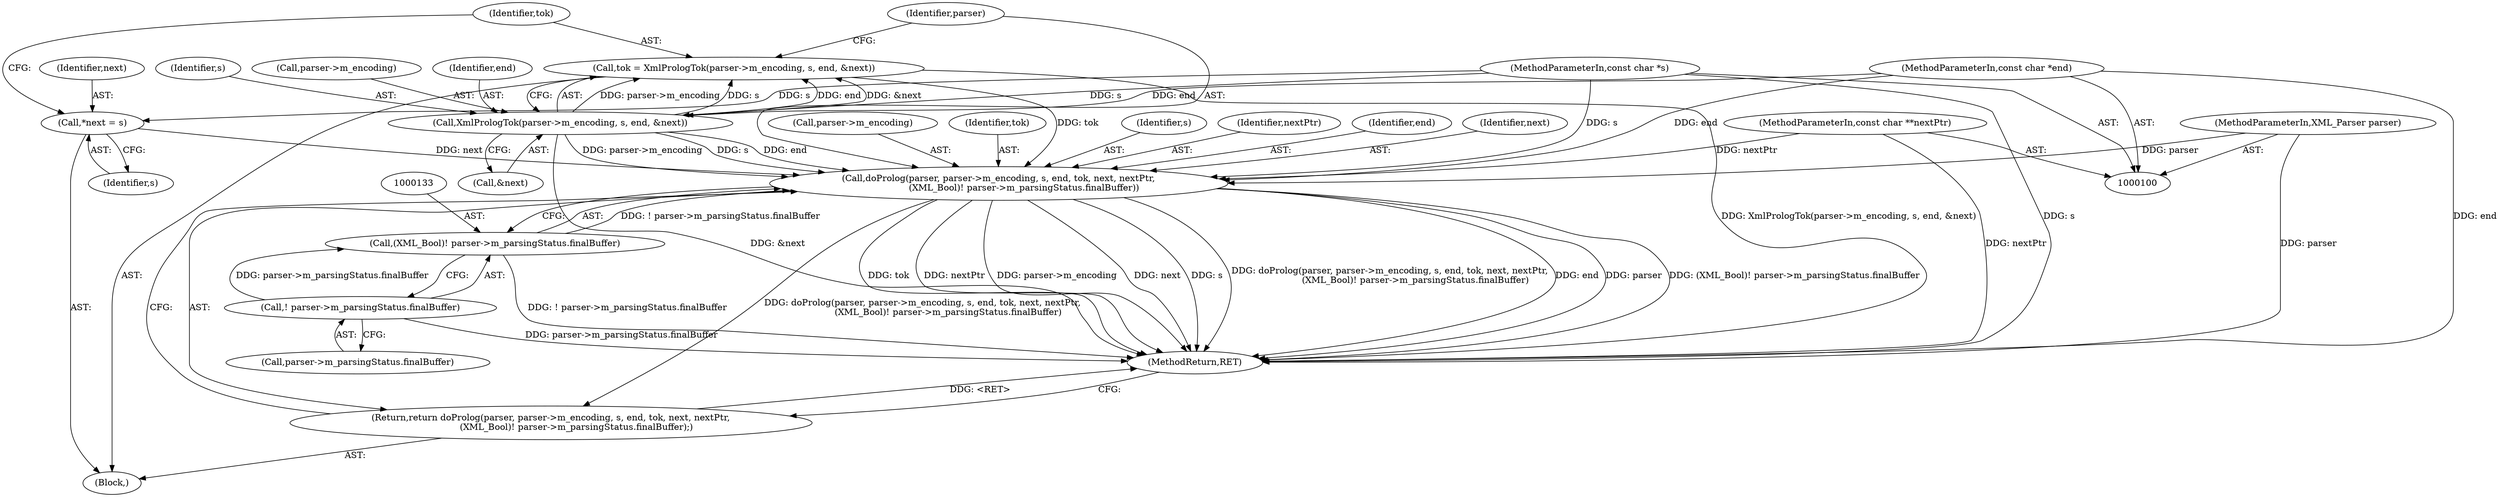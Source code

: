 digraph "1_libexpat_c20b758c332d9a13afbbb276d30db1d183a85d43_3@pointer" {
"1000122" [label="(Call,doProlog(parser, parser->m_encoding, s, end, tok, next, nextPtr,\n                  (XML_Bool)! parser->m_parsingStatus.finalBuffer))"];
"1000101" [label="(MethodParameterIn,XML_Parser parser)"];
"1000113" [label="(Call,XmlPrologTok(parser->m_encoding, s, end, &next))"];
"1000102" [label="(MethodParameterIn,const char *s)"];
"1000103" [label="(MethodParameterIn,const char *end)"];
"1000111" [label="(Call,tok = XmlPrologTok(parser->m_encoding, s, end, &next))"];
"1000107" [label="(Call,*next = s)"];
"1000104" [label="(MethodParameterIn,const char **nextPtr)"];
"1000132" [label="(Call,(XML_Bool)! parser->m_parsingStatus.finalBuffer)"];
"1000134" [label="(Call,! parser->m_parsingStatus.finalBuffer)"];
"1000121" [label="(Return,return doProlog(parser, parser->m_encoding, s, end, tok, next, nextPtr,\n                  (XML_Bool)! parser->m_parsingStatus.finalBuffer);)"];
"1000113" [label="(Call,XmlPrologTok(parser->m_encoding, s, end, &next))"];
"1000104" [label="(MethodParameterIn,const char **nextPtr)"];
"1000105" [label="(Block,)"];
"1000101" [label="(MethodParameterIn,XML_Parser parser)"];
"1000135" [label="(Call,parser->m_parsingStatus.finalBuffer)"];
"1000124" [label="(Call,parser->m_encoding)"];
"1000119" [label="(Call,&next)"];
"1000103" [label="(MethodParameterIn,const char *end)"];
"1000134" [label="(Call,! parser->m_parsingStatus.finalBuffer)"];
"1000129" [label="(Identifier,tok)"];
"1000123" [label="(Identifier,parser)"];
"1000127" [label="(Identifier,s)"];
"1000121" [label="(Return,return doProlog(parser, parser->m_encoding, s, end, tok, next, nextPtr,\n                  (XML_Bool)! parser->m_parsingStatus.finalBuffer);)"];
"1000111" [label="(Call,tok = XmlPrologTok(parser->m_encoding, s, end, &next))"];
"1000131" [label="(Identifier,nextPtr)"];
"1000108" [label="(Identifier,next)"];
"1000117" [label="(Identifier,s)"];
"1000128" [label="(Identifier,end)"];
"1000140" [label="(MethodReturn,RET)"];
"1000122" [label="(Call,doProlog(parser, parser->m_encoding, s, end, tok, next, nextPtr,\n                  (XML_Bool)! parser->m_parsingStatus.finalBuffer))"];
"1000102" [label="(MethodParameterIn,const char *s)"];
"1000114" [label="(Call,parser->m_encoding)"];
"1000132" [label="(Call,(XML_Bool)! parser->m_parsingStatus.finalBuffer)"];
"1000112" [label="(Identifier,tok)"];
"1000107" [label="(Call,*next = s)"];
"1000130" [label="(Identifier,next)"];
"1000118" [label="(Identifier,end)"];
"1000109" [label="(Identifier,s)"];
"1000122" -> "1000121"  [label="AST: "];
"1000122" -> "1000132"  [label="CFG: "];
"1000123" -> "1000122"  [label="AST: "];
"1000124" -> "1000122"  [label="AST: "];
"1000127" -> "1000122"  [label="AST: "];
"1000128" -> "1000122"  [label="AST: "];
"1000129" -> "1000122"  [label="AST: "];
"1000130" -> "1000122"  [label="AST: "];
"1000131" -> "1000122"  [label="AST: "];
"1000132" -> "1000122"  [label="AST: "];
"1000121" -> "1000122"  [label="CFG: "];
"1000122" -> "1000140"  [label="DDG: next"];
"1000122" -> "1000140"  [label="DDG: s"];
"1000122" -> "1000140"  [label="DDG: doProlog(parser, parser->m_encoding, s, end, tok, next, nextPtr,\n                  (XML_Bool)! parser->m_parsingStatus.finalBuffer)"];
"1000122" -> "1000140"  [label="DDG: end"];
"1000122" -> "1000140"  [label="DDG: parser"];
"1000122" -> "1000140"  [label="DDG: (XML_Bool)! parser->m_parsingStatus.finalBuffer"];
"1000122" -> "1000140"  [label="DDG: tok"];
"1000122" -> "1000140"  [label="DDG: nextPtr"];
"1000122" -> "1000140"  [label="DDG: parser->m_encoding"];
"1000122" -> "1000121"  [label="DDG: doProlog(parser, parser->m_encoding, s, end, tok, next, nextPtr,\n                  (XML_Bool)! parser->m_parsingStatus.finalBuffer)"];
"1000101" -> "1000122"  [label="DDG: parser"];
"1000113" -> "1000122"  [label="DDG: parser->m_encoding"];
"1000113" -> "1000122"  [label="DDG: s"];
"1000113" -> "1000122"  [label="DDG: end"];
"1000102" -> "1000122"  [label="DDG: s"];
"1000103" -> "1000122"  [label="DDG: end"];
"1000111" -> "1000122"  [label="DDG: tok"];
"1000107" -> "1000122"  [label="DDG: next"];
"1000104" -> "1000122"  [label="DDG: nextPtr"];
"1000132" -> "1000122"  [label="DDG: ! parser->m_parsingStatus.finalBuffer"];
"1000101" -> "1000100"  [label="AST: "];
"1000101" -> "1000140"  [label="DDG: parser"];
"1000113" -> "1000111"  [label="AST: "];
"1000113" -> "1000119"  [label="CFG: "];
"1000114" -> "1000113"  [label="AST: "];
"1000117" -> "1000113"  [label="AST: "];
"1000118" -> "1000113"  [label="AST: "];
"1000119" -> "1000113"  [label="AST: "];
"1000111" -> "1000113"  [label="CFG: "];
"1000113" -> "1000140"  [label="DDG: &next"];
"1000113" -> "1000111"  [label="DDG: parser->m_encoding"];
"1000113" -> "1000111"  [label="DDG: s"];
"1000113" -> "1000111"  [label="DDG: end"];
"1000113" -> "1000111"  [label="DDG: &next"];
"1000102" -> "1000113"  [label="DDG: s"];
"1000103" -> "1000113"  [label="DDG: end"];
"1000102" -> "1000100"  [label="AST: "];
"1000102" -> "1000140"  [label="DDG: s"];
"1000102" -> "1000107"  [label="DDG: s"];
"1000103" -> "1000100"  [label="AST: "];
"1000103" -> "1000140"  [label="DDG: end"];
"1000111" -> "1000105"  [label="AST: "];
"1000112" -> "1000111"  [label="AST: "];
"1000123" -> "1000111"  [label="CFG: "];
"1000111" -> "1000140"  [label="DDG: XmlPrologTok(parser->m_encoding, s, end, &next)"];
"1000107" -> "1000105"  [label="AST: "];
"1000107" -> "1000109"  [label="CFG: "];
"1000108" -> "1000107"  [label="AST: "];
"1000109" -> "1000107"  [label="AST: "];
"1000112" -> "1000107"  [label="CFG: "];
"1000104" -> "1000100"  [label="AST: "];
"1000104" -> "1000140"  [label="DDG: nextPtr"];
"1000132" -> "1000134"  [label="CFG: "];
"1000133" -> "1000132"  [label="AST: "];
"1000134" -> "1000132"  [label="AST: "];
"1000132" -> "1000140"  [label="DDG: ! parser->m_parsingStatus.finalBuffer"];
"1000134" -> "1000132"  [label="DDG: parser->m_parsingStatus.finalBuffer"];
"1000134" -> "1000135"  [label="CFG: "];
"1000135" -> "1000134"  [label="AST: "];
"1000134" -> "1000140"  [label="DDG: parser->m_parsingStatus.finalBuffer"];
"1000121" -> "1000105"  [label="AST: "];
"1000140" -> "1000121"  [label="CFG: "];
"1000121" -> "1000140"  [label="DDG: <RET>"];
}
